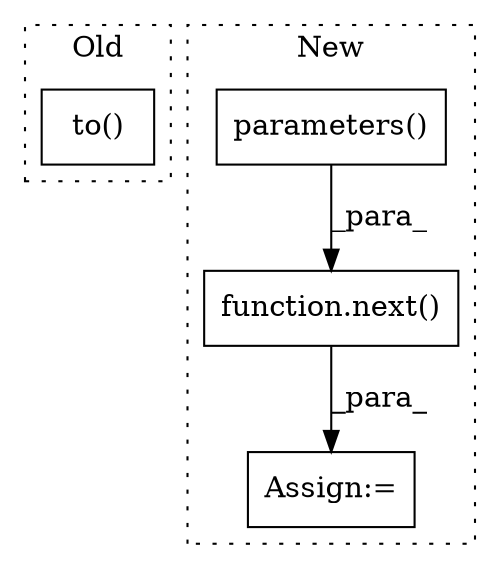 digraph G {
subgraph cluster0 {
1 [label="to()" a="75" s="2415,2429" l="8,1" shape="box"];
label = "Old";
style="dotted";
}
subgraph cluster1 {
2 [label="parameters()" a="75" s="2295" l="17" shape="box"];
3 [label="Assign:=" a="68" s="2287" l="3" shape="box"];
4 [label="function.next()" a="75" s="2290,2312" l="5,1" shape="box"];
label = "New";
style="dotted";
}
2 -> 4 [label="_para_"];
4 -> 3 [label="_para_"];
}